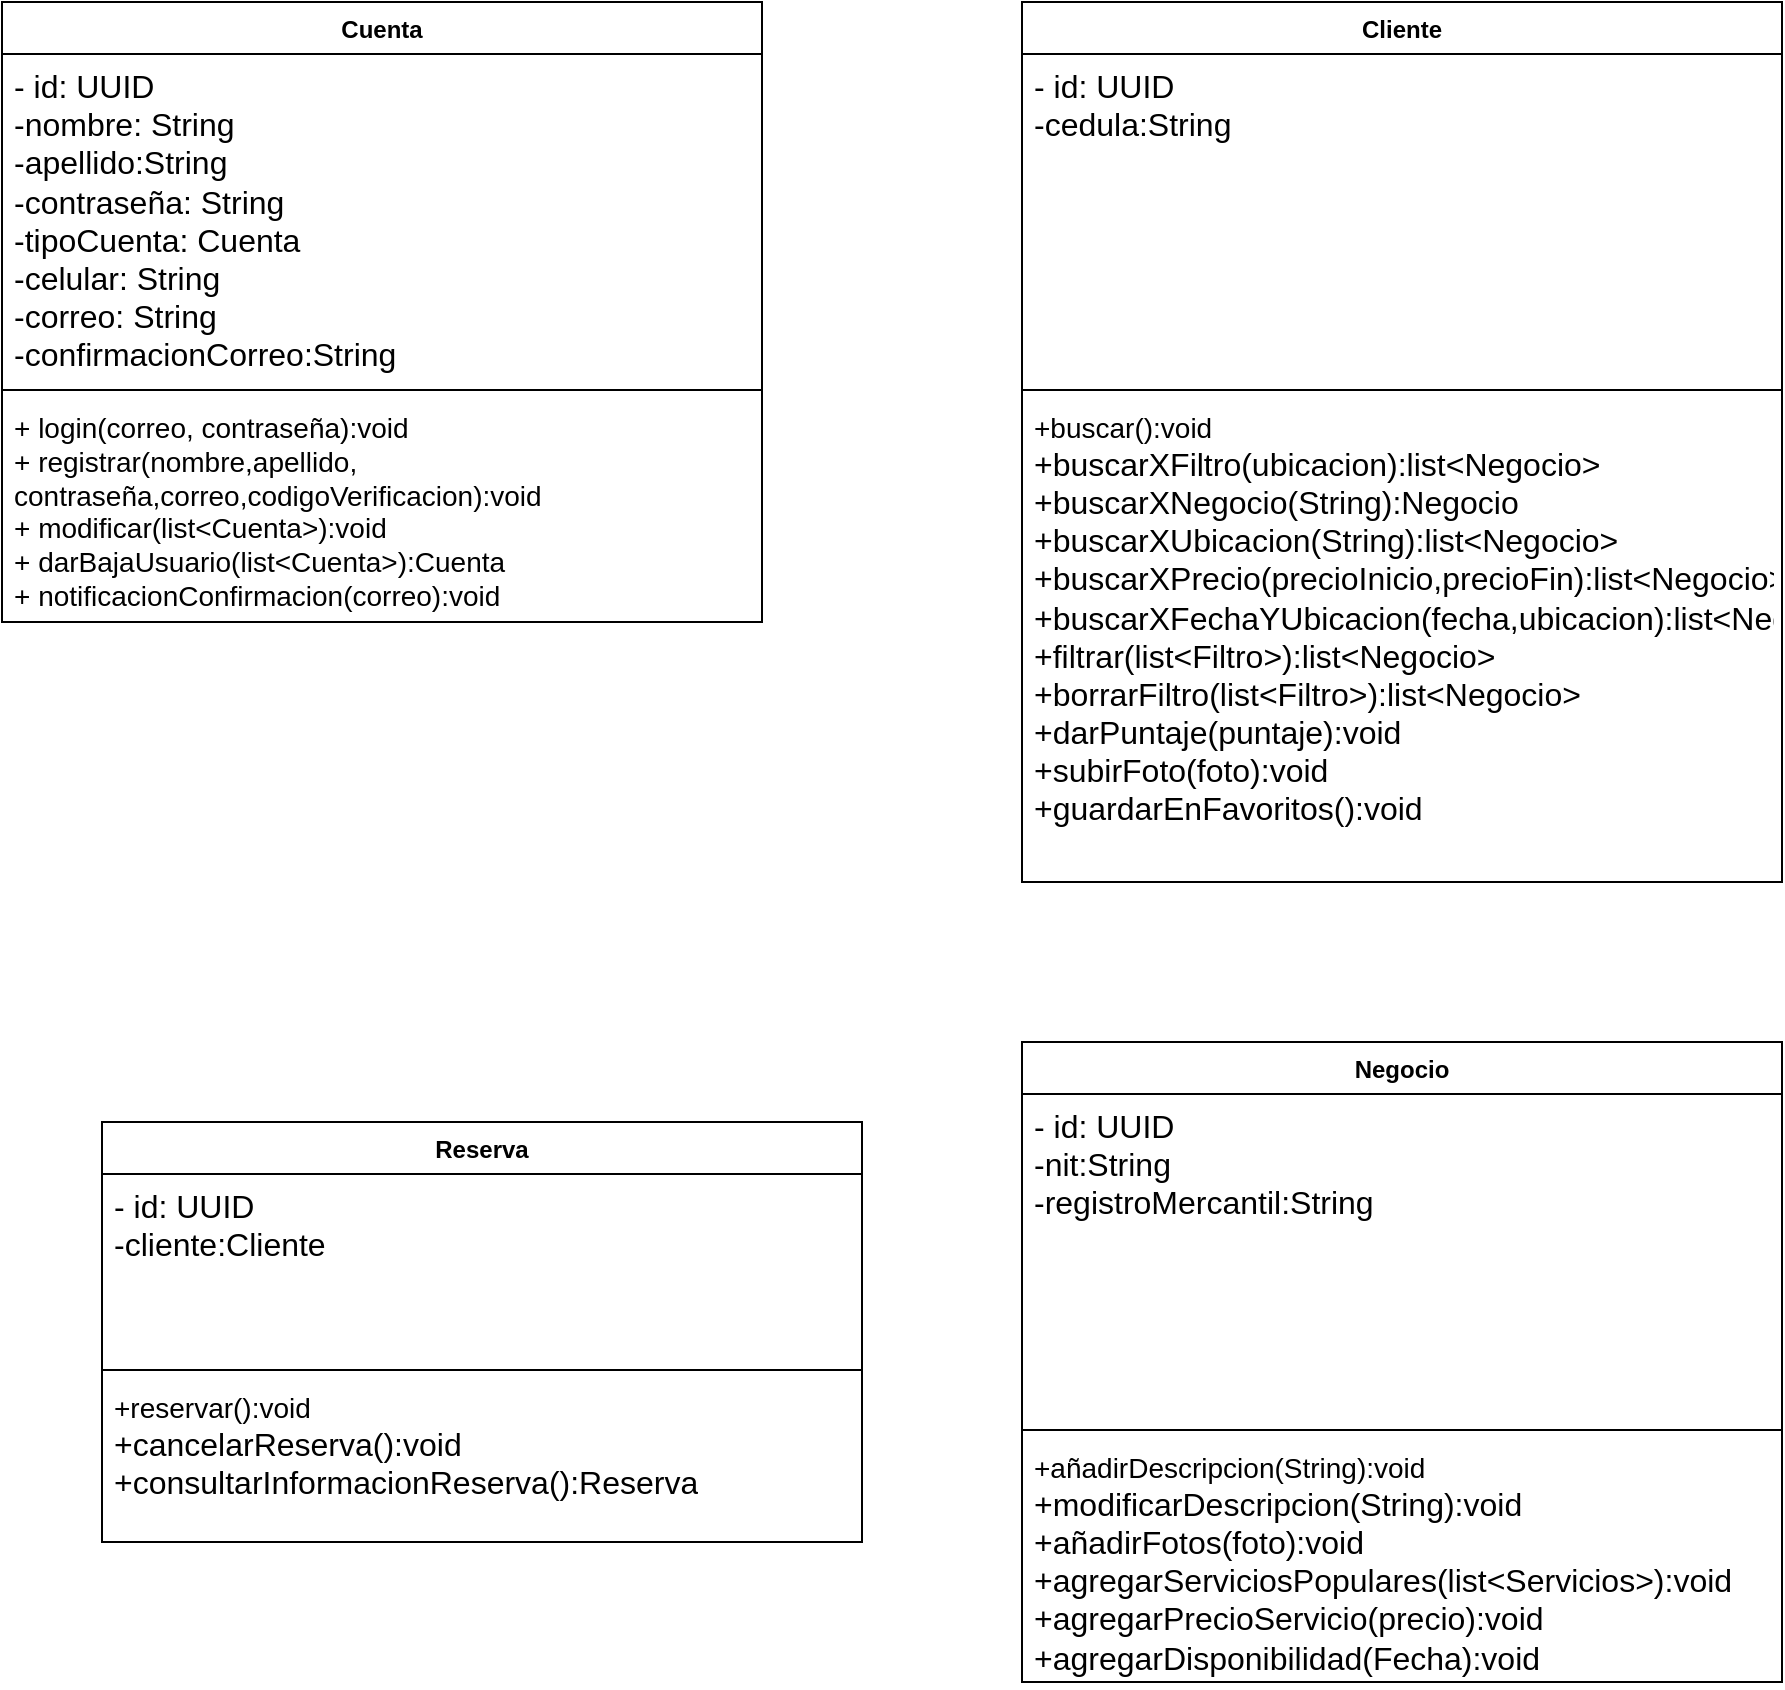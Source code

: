 <mxfile version="24.2.0" type="github">
  <diagram name="Página-1" id="mnio-C2Lh0RUzU-9WqNZ">
    <mxGraphModel dx="1111" dy="737" grid="1" gridSize="10" guides="1" tooltips="1" connect="1" arrows="1" fold="1" page="1" pageScale="1" pageWidth="827" pageHeight="1169" math="0" shadow="0">
      <root>
        <mxCell id="0" />
        <mxCell id="1" parent="0" />
        <mxCell id="CJgB7CevMzW0p5anMN1k-11" value="Cuenta&lt;div&gt;&lt;br&gt;&lt;/div&gt;&lt;div&gt;&lt;br&gt;&lt;/div&gt;" style="swimlane;fontStyle=1;align=center;verticalAlign=top;childLayout=stackLayout;horizontal=1;startSize=26;horizontalStack=0;resizeParent=1;resizeParentMax=0;resizeLast=0;collapsible=1;marginBottom=0;whiteSpace=wrap;html=1;" parent="1" vertex="1">
          <mxGeometry y="40" width="380" height="310" as="geometry" />
        </mxCell>
        <mxCell id="CJgB7CevMzW0p5anMN1k-12" value="&lt;font style=&quot;font-size: 16px;&quot;&gt;- id: UUID&lt;/font&gt;&lt;div&gt;&lt;font size=&quot;3&quot;&gt;-nombre: String&lt;/font&gt;&lt;/div&gt;&lt;div&gt;&lt;font size=&quot;3&quot;&gt;-apellido:String&lt;/font&gt;&lt;/div&gt;&lt;div&gt;&lt;font size=&quot;3&quot;&gt;-contraseña: String&lt;/font&gt;&lt;/div&gt;&lt;div&gt;&lt;font size=&quot;3&quot;&gt;-tipoCuenta: Cuenta&lt;/font&gt;&lt;/div&gt;&lt;div&gt;&lt;font size=&quot;3&quot;&gt;-celular: String&lt;/font&gt;&lt;/div&gt;&lt;div&gt;&lt;font size=&quot;3&quot;&gt;-correo: String&lt;/font&gt;&lt;/div&gt;&lt;div&gt;&lt;font size=&quot;3&quot;&gt;-confirmacionCorreo:String&lt;/font&gt;&lt;/div&gt;&lt;div&gt;&lt;font size=&quot;3&quot;&gt;&lt;br&gt;&lt;/font&gt;&lt;/div&gt;&lt;div&gt;&lt;br&gt;&lt;/div&gt;&lt;div&gt;&lt;br&gt;&lt;/div&gt;" style="text;strokeColor=none;fillColor=none;align=left;verticalAlign=top;spacingLeft=4;spacingRight=4;overflow=hidden;rotatable=0;points=[[0,0.5],[1,0.5]];portConstraint=eastwest;whiteSpace=wrap;html=1;" parent="CJgB7CevMzW0p5anMN1k-11" vertex="1">
          <mxGeometry y="26" width="380" height="164" as="geometry" />
        </mxCell>
        <mxCell id="CJgB7CevMzW0p5anMN1k-13" value="" style="line;strokeWidth=1;fillColor=none;align=left;verticalAlign=middle;spacingTop=-1;spacingLeft=3;spacingRight=3;rotatable=0;labelPosition=right;points=[];portConstraint=eastwest;strokeColor=inherit;" parent="CJgB7CevMzW0p5anMN1k-11" vertex="1">
          <mxGeometry y="190" width="380" height="8" as="geometry" />
        </mxCell>
        <mxCell id="CJgB7CevMzW0p5anMN1k-14" value="&lt;font style=&quot;font-size: 14px;&quot;&gt;+ login(correo, contraseña):void&lt;br&gt;+ registrar(nombre,apellido, contraseña,correo,codigoVerificacion):void&lt;br&gt;+ modificar(list&amp;lt;Cuenta&amp;gt;):void&lt;br&gt;+ darBajaUsuario(list&amp;lt;Cuenta&amp;gt;):Cuenta&lt;br&gt;+ notificacionConfirmacion(correo):void&lt;/font&gt;" style="text;strokeColor=none;fillColor=none;align=left;verticalAlign=top;spacingLeft=4;spacingRight=4;overflow=hidden;rotatable=0;points=[[0,0.5],[1,0.5]];portConstraint=eastwest;whiteSpace=wrap;html=1;" parent="CJgB7CevMzW0p5anMN1k-11" vertex="1">
          <mxGeometry y="198" width="380" height="112" as="geometry" />
        </mxCell>
        <mxCell id="CJgB7CevMzW0p5anMN1k-17" value="&lt;div&gt;Cliente&lt;/div&gt;" style="swimlane;fontStyle=1;align=center;verticalAlign=top;childLayout=stackLayout;horizontal=1;startSize=26;horizontalStack=0;resizeParent=1;resizeParentMax=0;resizeLast=0;collapsible=1;marginBottom=0;whiteSpace=wrap;html=1;" parent="1" vertex="1">
          <mxGeometry x="510" y="40" width="380" height="440" as="geometry" />
        </mxCell>
        <mxCell id="CJgB7CevMzW0p5anMN1k-18" value="&lt;span style=&quot;font-size: 16px;&quot;&gt;- id: UUID&lt;/span&gt;&lt;div&gt;&lt;span style=&quot;font-size: 16px;&quot;&gt;-cedula:String&lt;/span&gt;&lt;/div&gt;&lt;div&gt;&lt;span style=&quot;font-size: 16px;&quot;&gt;&lt;br&gt;&lt;/span&gt;&lt;/div&gt;" style="text;strokeColor=none;fillColor=none;align=left;verticalAlign=top;spacingLeft=4;spacingRight=4;overflow=hidden;rotatable=0;points=[[0,0.5],[1,0.5]];portConstraint=eastwest;whiteSpace=wrap;html=1;" parent="CJgB7CevMzW0p5anMN1k-17" vertex="1">
          <mxGeometry y="26" width="380" height="164" as="geometry" />
        </mxCell>
        <mxCell id="CJgB7CevMzW0p5anMN1k-19" value="" style="line;strokeWidth=1;fillColor=none;align=left;verticalAlign=middle;spacingTop=-1;spacingLeft=3;spacingRight=3;rotatable=0;labelPosition=right;points=[];portConstraint=eastwest;strokeColor=inherit;" parent="CJgB7CevMzW0p5anMN1k-17" vertex="1">
          <mxGeometry y="190" width="380" height="8" as="geometry" />
        </mxCell>
        <mxCell id="CJgB7CevMzW0p5anMN1k-20" value="&lt;font style=&quot;font-size: 14px;&quot;&gt;+buscar():void&lt;/font&gt;&lt;div&gt;&lt;font size=&quot;3&quot;&gt;+buscarXFiltro(ubicacion):list&amp;lt;Negocio&amp;gt;&lt;/font&gt;&lt;/div&gt;&lt;div&gt;&lt;font size=&quot;3&quot;&gt;+buscarXNegocio(String):Negocio&lt;/font&gt;&lt;/div&gt;&lt;div&gt;&lt;font size=&quot;3&quot;&gt;+buscarXUbicacion(String):&lt;span style=&quot;background-color: initial;&quot;&gt;list&amp;lt;Negocio&amp;gt;&lt;/span&gt;&lt;/font&gt;&lt;/div&gt;&lt;div&gt;&lt;font size=&quot;3&quot;&gt;&lt;span style=&quot;background-color: initial;&quot;&gt;+buscarXPrecio(precioInicio,precioFin):&lt;/span&gt;&lt;span style=&quot;background-color: initial;&quot;&gt;list&amp;lt;Negocio&amp;gt;&lt;/span&gt;&lt;/font&gt;&lt;/div&gt;&lt;div&gt;&lt;font size=&quot;3&quot;&gt;&lt;span style=&quot;background-color: initial;&quot;&gt;+buscarXFechaYUbicacion(fecha,ubicacion):&lt;/span&gt;&lt;span style=&quot;background-color: initial;&quot;&gt;list&amp;lt;Negocio&amp;gt;&lt;/span&gt;&lt;/font&gt;&lt;/div&gt;&lt;div&gt;&lt;font size=&quot;3&quot;&gt;&lt;span style=&quot;background-color: initial;&quot;&gt;+filtrar(&lt;/span&gt;&lt;span style=&quot;background-color: initial;&quot;&gt;list&amp;lt;Filtro&amp;gt;&lt;/span&gt;&lt;span style=&quot;background-color: initial;&quot;&gt;):&lt;/span&gt;&lt;span style=&quot;background-color: initial;&quot;&gt;list&amp;lt;Negocio&amp;gt;&lt;/span&gt;&lt;/font&gt;&lt;/div&gt;&lt;div&gt;&lt;font size=&quot;3&quot;&gt;&lt;span style=&quot;background-color: initial;&quot;&gt;+borrarFiltro(&lt;/span&gt;&lt;span style=&quot;background-color: initial;&quot;&gt;list&amp;lt;Filtro&amp;gt;&lt;/span&gt;&lt;span style=&quot;background-color: initial;&quot;&gt;):&lt;/span&gt;&lt;span style=&quot;background-color: initial;&quot;&gt;list&amp;lt;Negocio&amp;gt;&lt;/span&gt;&lt;/font&gt;&lt;/div&gt;&lt;div&gt;&lt;span style=&quot;background-color: initial;&quot;&gt;&lt;font size=&quot;3&quot;&gt;+darPuntaje(puntaje):void&lt;/font&gt;&lt;/span&gt;&lt;/div&gt;&lt;div&gt;&lt;span style=&quot;background-color: initial;&quot;&gt;&lt;font size=&quot;3&quot;&gt;+subirFoto(foto):void&lt;/font&gt;&lt;/span&gt;&lt;/div&gt;&lt;div&gt;&lt;span style=&quot;background-color: initial;&quot;&gt;&lt;font size=&quot;3&quot;&gt;+guardarEnFavoritos():void&lt;/font&gt;&lt;/span&gt;&lt;/div&gt;" style="text;strokeColor=none;fillColor=none;align=left;verticalAlign=top;spacingLeft=4;spacingRight=4;overflow=hidden;rotatable=0;points=[[0,0.5],[1,0.5]];portConstraint=eastwest;whiteSpace=wrap;html=1;" parent="CJgB7CevMzW0p5anMN1k-17" vertex="1">
          <mxGeometry y="198" width="380" height="242" as="geometry" />
        </mxCell>
        <mxCell id="CJgB7CevMzW0p5anMN1k-21" value="&lt;div&gt;Negocio&lt;/div&gt;&lt;div&gt;&lt;br&gt;&lt;/div&gt;" style="swimlane;fontStyle=1;align=center;verticalAlign=top;childLayout=stackLayout;horizontal=1;startSize=26;horizontalStack=0;resizeParent=1;resizeParentMax=0;resizeLast=0;collapsible=1;marginBottom=0;whiteSpace=wrap;html=1;" parent="1" vertex="1">
          <mxGeometry x="510" y="560" width="380" height="320" as="geometry" />
        </mxCell>
        <mxCell id="CJgB7CevMzW0p5anMN1k-22" value="&lt;span style=&quot;font-size: 16px;&quot;&gt;- id: UUID&lt;/span&gt;&lt;div&gt;&lt;span style=&quot;font-size: 16px;&quot;&gt;-nit:String&lt;/span&gt;&lt;/div&gt;&lt;div&gt;&lt;span style=&quot;font-size: 16px;&quot;&gt;-registroMercantil:String&lt;/span&gt;&lt;/div&gt;&lt;div&gt;&lt;span style=&quot;font-size: 16px;&quot;&gt;&lt;br&gt;&lt;/span&gt;&lt;/div&gt;" style="text;strokeColor=none;fillColor=none;align=left;verticalAlign=top;spacingLeft=4;spacingRight=4;overflow=hidden;rotatable=0;points=[[0,0.5],[1,0.5]];portConstraint=eastwest;whiteSpace=wrap;html=1;" parent="CJgB7CevMzW0p5anMN1k-21" vertex="1">
          <mxGeometry y="26" width="380" height="164" as="geometry" />
        </mxCell>
        <mxCell id="CJgB7CevMzW0p5anMN1k-23" value="" style="line;strokeWidth=1;fillColor=none;align=left;verticalAlign=middle;spacingTop=-1;spacingLeft=3;spacingRight=3;rotatable=0;labelPosition=right;points=[];portConstraint=eastwest;strokeColor=inherit;" parent="CJgB7CevMzW0p5anMN1k-21" vertex="1">
          <mxGeometry y="190" width="380" height="8" as="geometry" />
        </mxCell>
        <mxCell id="CJgB7CevMzW0p5anMN1k-24" value="&lt;font style=&quot;font-size: 14px;&quot;&gt;+añadirDescripcion(String):void&lt;/font&gt;&lt;div&gt;&lt;font size=&quot;3&quot;&gt;+modificarDescripcion(String):void&lt;/font&gt;&lt;/div&gt;&lt;div&gt;&lt;font size=&quot;3&quot;&gt;+añadirFotos(foto):void&lt;/font&gt;&lt;/div&gt;&lt;div&gt;&lt;font size=&quot;3&quot;&gt;+agregarServiciosPopulares(list&amp;lt;Servicios&amp;gt;):void&lt;/font&gt;&lt;/div&gt;&lt;div&gt;&lt;font size=&quot;3&quot;&gt;&lt;span style=&quot;background-color: initial;&quot;&gt;+agregarPrecioServicio(precio):void&lt;/span&gt;&lt;/font&gt;&lt;/div&gt;&lt;div&gt;&lt;font size=&quot;3&quot;&gt;&lt;span style=&quot;background-color: initial;&quot;&gt;+agregarDisponibilidad(Fecha):void&lt;/span&gt;&lt;/font&gt;&lt;/div&gt;&lt;div&gt;&lt;br&gt;&lt;/div&gt;" style="text;strokeColor=none;fillColor=none;align=left;verticalAlign=top;spacingLeft=4;spacingRight=4;overflow=hidden;rotatable=0;points=[[0,0.5],[1,0.5]];portConstraint=eastwest;whiteSpace=wrap;html=1;" parent="CJgB7CevMzW0p5anMN1k-21" vertex="1">
          <mxGeometry y="198" width="380" height="122" as="geometry" />
        </mxCell>
        <mxCell id="CJgB7CevMzW0p5anMN1k-25" value="&lt;div&gt;Reserva&lt;/div&gt;" style="swimlane;fontStyle=1;align=center;verticalAlign=top;childLayout=stackLayout;horizontal=1;startSize=26;horizontalStack=0;resizeParent=1;resizeParentMax=0;resizeLast=0;collapsible=1;marginBottom=0;whiteSpace=wrap;html=1;" parent="1" vertex="1">
          <mxGeometry x="50" y="600" width="380" height="210" as="geometry" />
        </mxCell>
        <mxCell id="CJgB7CevMzW0p5anMN1k-26" value="&lt;span style=&quot;font-size: 16px;&quot;&gt;- id: UUID&lt;/span&gt;&lt;div&gt;&lt;span style=&quot;font-size: 16px;&quot;&gt;-cliente:Cliente&lt;/span&gt;&lt;/div&gt;" style="text;strokeColor=none;fillColor=none;align=left;verticalAlign=top;spacingLeft=4;spacingRight=4;overflow=hidden;rotatable=0;points=[[0,0.5],[1,0.5]];portConstraint=eastwest;whiteSpace=wrap;html=1;" parent="CJgB7CevMzW0p5anMN1k-25" vertex="1">
          <mxGeometry y="26" width="380" height="94" as="geometry" />
        </mxCell>
        <mxCell id="CJgB7CevMzW0p5anMN1k-27" value="" style="line;strokeWidth=1;fillColor=none;align=left;verticalAlign=middle;spacingTop=-1;spacingLeft=3;spacingRight=3;rotatable=0;labelPosition=right;points=[];portConstraint=eastwest;strokeColor=inherit;" parent="CJgB7CevMzW0p5anMN1k-25" vertex="1">
          <mxGeometry y="120" width="380" height="8" as="geometry" />
        </mxCell>
        <mxCell id="CJgB7CevMzW0p5anMN1k-28" value="&lt;div&gt;&lt;font style=&quot;font-size: 14px;&quot;&gt;+reservar():void&lt;/font&gt;&lt;/div&gt;&lt;div&gt;&lt;font size=&quot;3&quot;&gt;+cancelarReserva():void&lt;/font&gt;&lt;/div&gt;&lt;div&gt;&lt;font size=&quot;3&quot;&gt;+consultarInformacionReserva():Reserva&lt;/font&gt;&lt;/div&gt;" style="text;strokeColor=none;fillColor=none;align=left;verticalAlign=top;spacingLeft=4;spacingRight=4;overflow=hidden;rotatable=0;points=[[0,0.5],[1,0.5]];portConstraint=eastwest;whiteSpace=wrap;html=1;" parent="CJgB7CevMzW0p5anMN1k-25" vertex="1">
          <mxGeometry y="128" width="380" height="82" as="geometry" />
        </mxCell>
      </root>
    </mxGraphModel>
  </diagram>
</mxfile>
